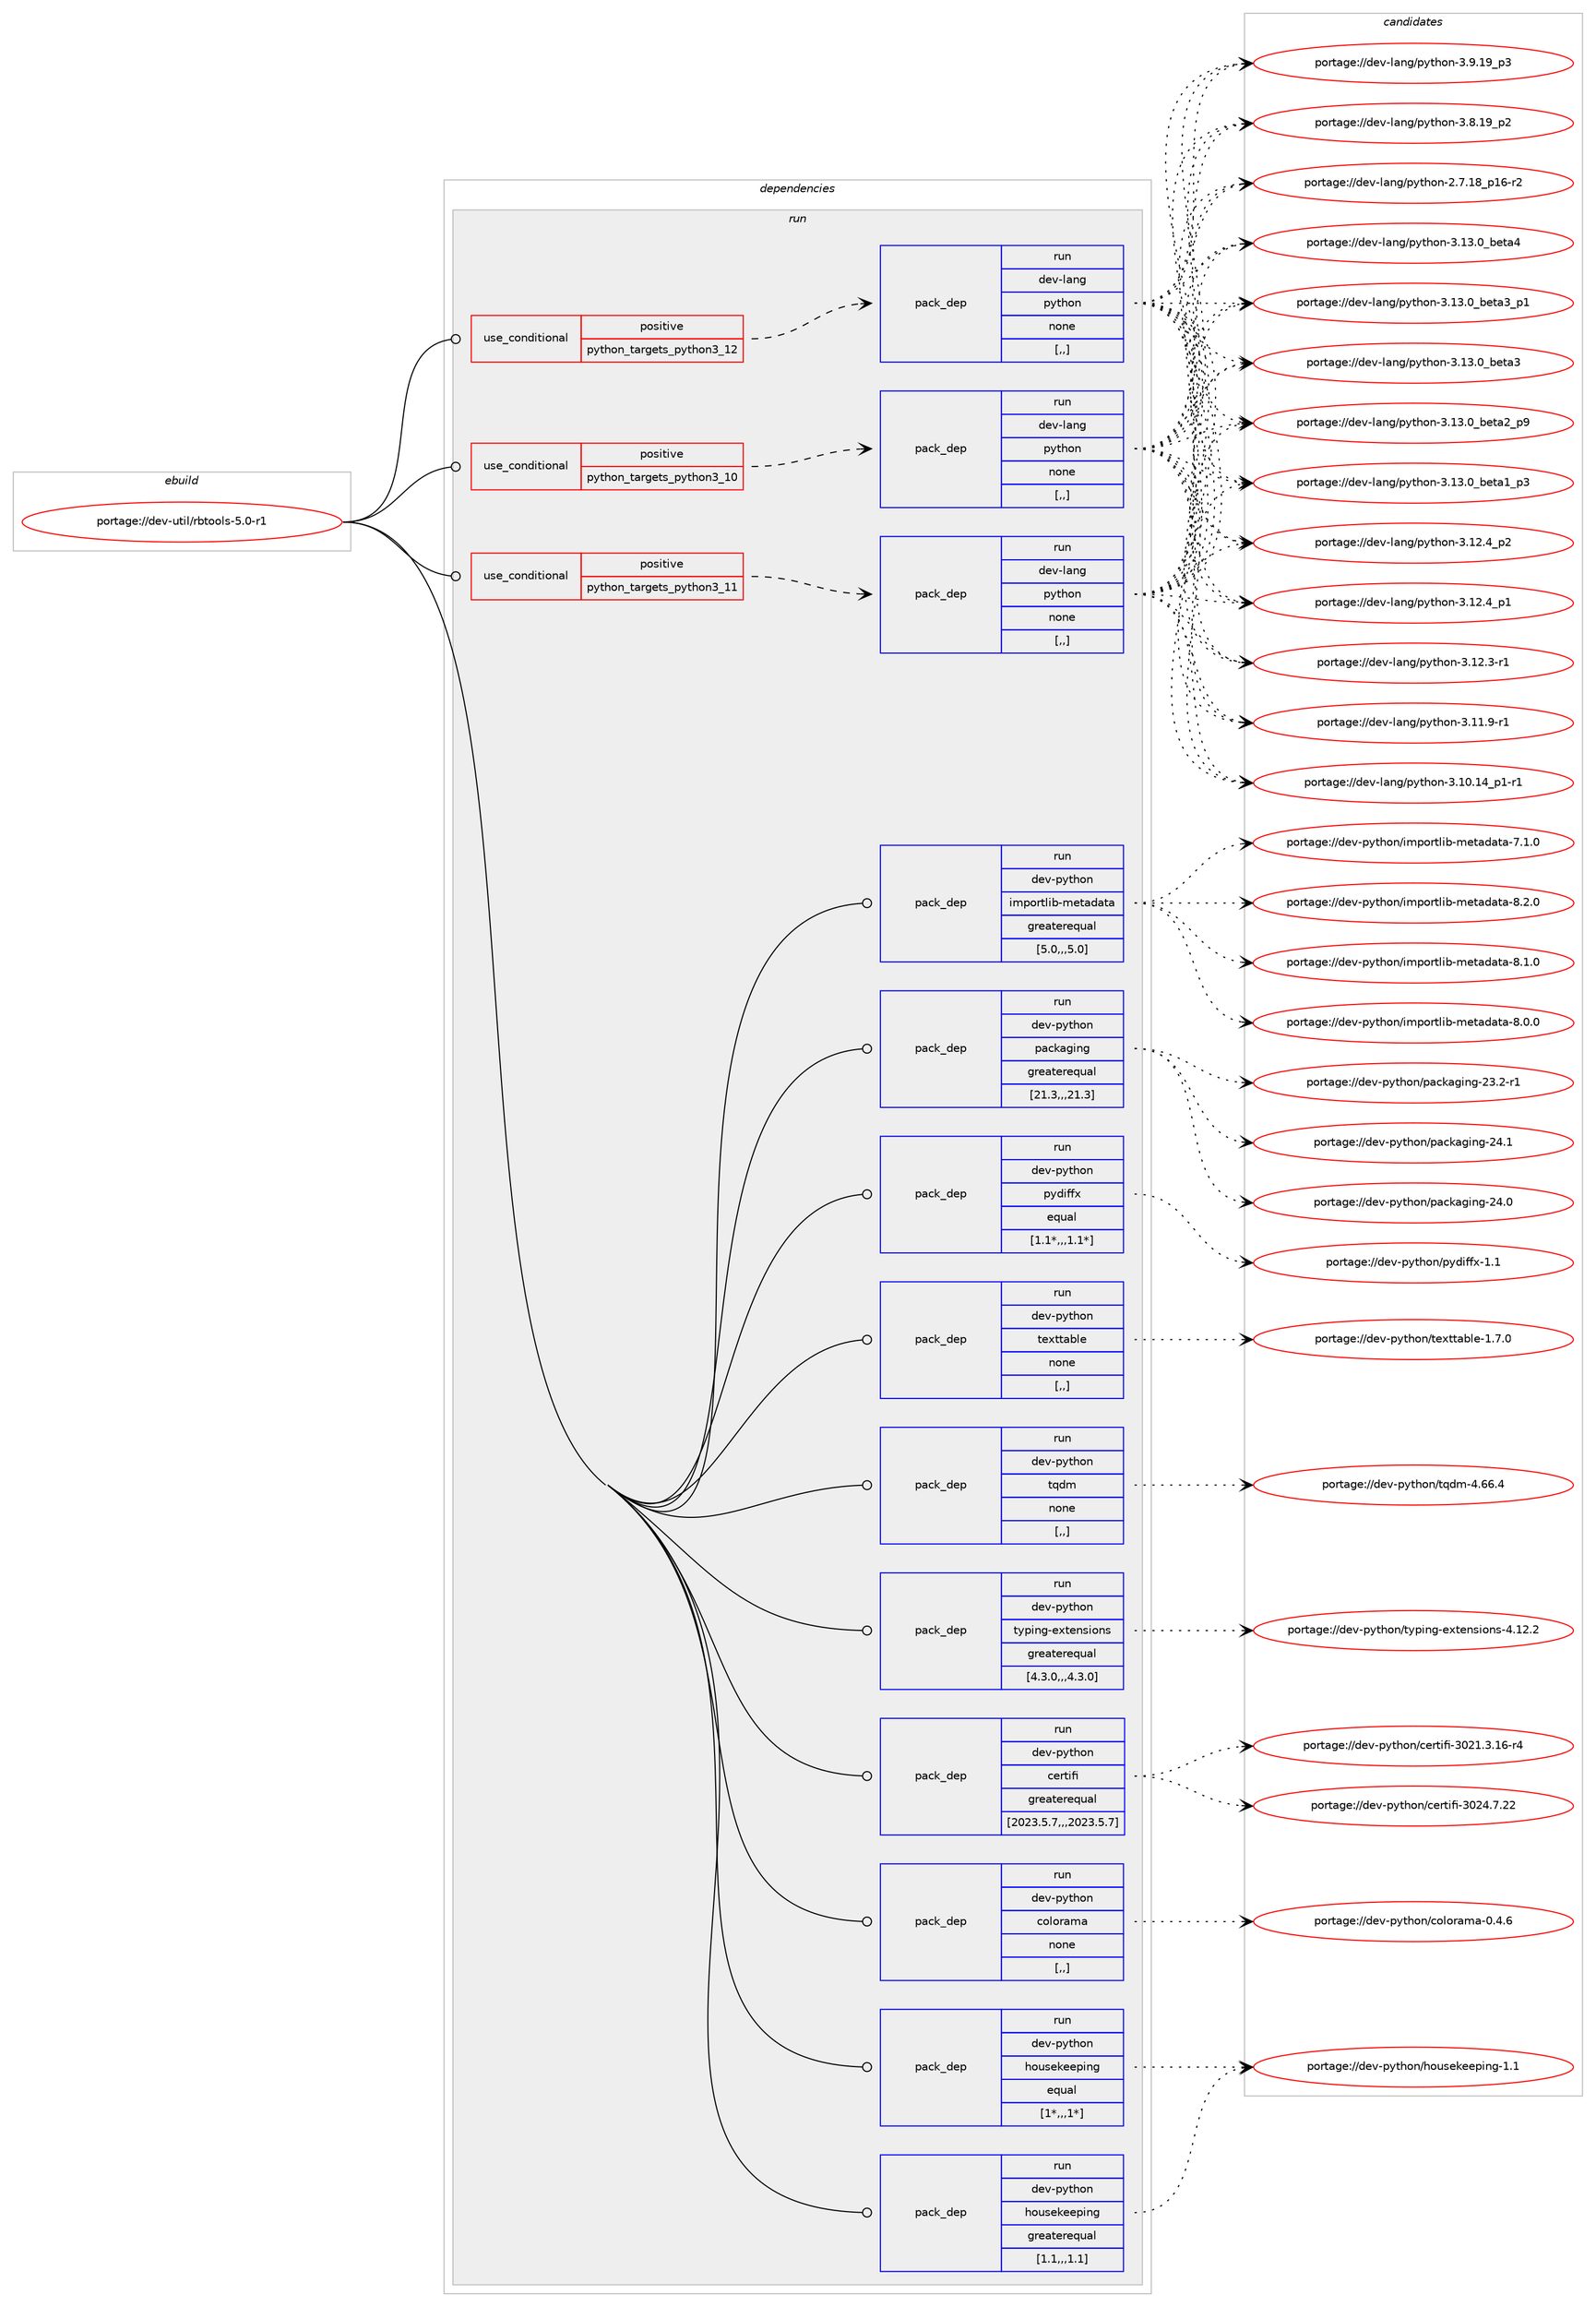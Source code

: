 digraph prolog {

# *************
# Graph options
# *************

newrank=true;
concentrate=true;
compound=true;
graph [rankdir=LR,fontname=Helvetica,fontsize=10,ranksep=1.5];#, ranksep=2.5, nodesep=0.2];
edge  [arrowhead=vee];
node  [fontname=Helvetica,fontsize=10];

# **********
# The ebuild
# **********

subgraph cluster_leftcol {
color=gray;
label=<<i>ebuild</i>>;
id [label="portage://dev-util/rbtools-5.0-r1", color=red, width=4, href="../dev-util/rbtools-5.0-r1.svg"];
}

# ****************
# The dependencies
# ****************

subgraph cluster_midcol {
color=gray;
label=<<i>dependencies</i>>;
subgraph cluster_compile {
fillcolor="#eeeeee";
style=filled;
label=<<i>compile</i>>;
}
subgraph cluster_compileandrun {
fillcolor="#eeeeee";
style=filled;
label=<<i>compile and run</i>>;
}
subgraph cluster_run {
fillcolor="#eeeeee";
style=filled;
label=<<i>run</i>>;
subgraph cond61568 {
dependency218880 [label=<<TABLE BORDER="0" CELLBORDER="1" CELLSPACING="0" CELLPADDING="4"><TR><TD ROWSPAN="3" CELLPADDING="10">use_conditional</TD></TR><TR><TD>positive</TD></TR><TR><TD>python_targets_python3_10</TD></TR></TABLE>>, shape=none, color=red];
subgraph pack155872 {
dependency218881 [label=<<TABLE BORDER="0" CELLBORDER="1" CELLSPACING="0" CELLPADDING="4" WIDTH="220"><TR><TD ROWSPAN="6" CELLPADDING="30">pack_dep</TD></TR><TR><TD WIDTH="110">run</TD></TR><TR><TD>dev-lang</TD></TR><TR><TD>python</TD></TR><TR><TD>none</TD></TR><TR><TD>[,,]</TD></TR></TABLE>>, shape=none, color=blue];
}
dependency218880:e -> dependency218881:w [weight=20,style="dashed",arrowhead="vee"];
}
id:e -> dependency218880:w [weight=20,style="solid",arrowhead="odot"];
subgraph cond61569 {
dependency218882 [label=<<TABLE BORDER="0" CELLBORDER="1" CELLSPACING="0" CELLPADDING="4"><TR><TD ROWSPAN="3" CELLPADDING="10">use_conditional</TD></TR><TR><TD>positive</TD></TR><TR><TD>python_targets_python3_11</TD></TR></TABLE>>, shape=none, color=red];
subgraph pack155873 {
dependency218883 [label=<<TABLE BORDER="0" CELLBORDER="1" CELLSPACING="0" CELLPADDING="4" WIDTH="220"><TR><TD ROWSPAN="6" CELLPADDING="30">pack_dep</TD></TR><TR><TD WIDTH="110">run</TD></TR><TR><TD>dev-lang</TD></TR><TR><TD>python</TD></TR><TR><TD>none</TD></TR><TR><TD>[,,]</TD></TR></TABLE>>, shape=none, color=blue];
}
dependency218882:e -> dependency218883:w [weight=20,style="dashed",arrowhead="vee"];
}
id:e -> dependency218882:w [weight=20,style="solid",arrowhead="odot"];
subgraph cond61570 {
dependency218884 [label=<<TABLE BORDER="0" CELLBORDER="1" CELLSPACING="0" CELLPADDING="4"><TR><TD ROWSPAN="3" CELLPADDING="10">use_conditional</TD></TR><TR><TD>positive</TD></TR><TR><TD>python_targets_python3_12</TD></TR></TABLE>>, shape=none, color=red];
subgraph pack155874 {
dependency218885 [label=<<TABLE BORDER="0" CELLBORDER="1" CELLSPACING="0" CELLPADDING="4" WIDTH="220"><TR><TD ROWSPAN="6" CELLPADDING="30">pack_dep</TD></TR><TR><TD WIDTH="110">run</TD></TR><TR><TD>dev-lang</TD></TR><TR><TD>python</TD></TR><TR><TD>none</TD></TR><TR><TD>[,,]</TD></TR></TABLE>>, shape=none, color=blue];
}
dependency218884:e -> dependency218885:w [weight=20,style="dashed",arrowhead="vee"];
}
id:e -> dependency218884:w [weight=20,style="solid",arrowhead="odot"];
subgraph pack155875 {
dependency218886 [label=<<TABLE BORDER="0" CELLBORDER="1" CELLSPACING="0" CELLPADDING="4" WIDTH="220"><TR><TD ROWSPAN="6" CELLPADDING="30">pack_dep</TD></TR><TR><TD WIDTH="110">run</TD></TR><TR><TD>dev-python</TD></TR><TR><TD>certifi</TD></TR><TR><TD>greaterequal</TD></TR><TR><TD>[2023.5.7,,,2023.5.7]</TD></TR></TABLE>>, shape=none, color=blue];
}
id:e -> dependency218886:w [weight=20,style="solid",arrowhead="odot"];
subgraph pack155876 {
dependency218887 [label=<<TABLE BORDER="0" CELLBORDER="1" CELLSPACING="0" CELLPADDING="4" WIDTH="220"><TR><TD ROWSPAN="6" CELLPADDING="30">pack_dep</TD></TR><TR><TD WIDTH="110">run</TD></TR><TR><TD>dev-python</TD></TR><TR><TD>colorama</TD></TR><TR><TD>none</TD></TR><TR><TD>[,,]</TD></TR></TABLE>>, shape=none, color=blue];
}
id:e -> dependency218887:w [weight=20,style="solid",arrowhead="odot"];
subgraph pack155877 {
dependency218888 [label=<<TABLE BORDER="0" CELLBORDER="1" CELLSPACING="0" CELLPADDING="4" WIDTH="220"><TR><TD ROWSPAN="6" CELLPADDING="30">pack_dep</TD></TR><TR><TD WIDTH="110">run</TD></TR><TR><TD>dev-python</TD></TR><TR><TD>housekeeping</TD></TR><TR><TD>equal</TD></TR><TR><TD>[1*,,,1*]</TD></TR></TABLE>>, shape=none, color=blue];
}
id:e -> dependency218888:w [weight=20,style="solid",arrowhead="odot"];
subgraph pack155878 {
dependency218889 [label=<<TABLE BORDER="0" CELLBORDER="1" CELLSPACING="0" CELLPADDING="4" WIDTH="220"><TR><TD ROWSPAN="6" CELLPADDING="30">pack_dep</TD></TR><TR><TD WIDTH="110">run</TD></TR><TR><TD>dev-python</TD></TR><TR><TD>housekeeping</TD></TR><TR><TD>greaterequal</TD></TR><TR><TD>[1.1,,,1.1]</TD></TR></TABLE>>, shape=none, color=blue];
}
id:e -> dependency218889:w [weight=20,style="solid",arrowhead="odot"];
subgraph pack155879 {
dependency218890 [label=<<TABLE BORDER="0" CELLBORDER="1" CELLSPACING="0" CELLPADDING="4" WIDTH="220"><TR><TD ROWSPAN="6" CELLPADDING="30">pack_dep</TD></TR><TR><TD WIDTH="110">run</TD></TR><TR><TD>dev-python</TD></TR><TR><TD>importlib-metadata</TD></TR><TR><TD>greaterequal</TD></TR><TR><TD>[5.0,,,5.0]</TD></TR></TABLE>>, shape=none, color=blue];
}
id:e -> dependency218890:w [weight=20,style="solid",arrowhead="odot"];
subgraph pack155880 {
dependency218891 [label=<<TABLE BORDER="0" CELLBORDER="1" CELLSPACING="0" CELLPADDING="4" WIDTH="220"><TR><TD ROWSPAN="6" CELLPADDING="30">pack_dep</TD></TR><TR><TD WIDTH="110">run</TD></TR><TR><TD>dev-python</TD></TR><TR><TD>packaging</TD></TR><TR><TD>greaterequal</TD></TR><TR><TD>[21.3,,,21.3]</TD></TR></TABLE>>, shape=none, color=blue];
}
id:e -> dependency218891:w [weight=20,style="solid",arrowhead="odot"];
subgraph pack155881 {
dependency218892 [label=<<TABLE BORDER="0" CELLBORDER="1" CELLSPACING="0" CELLPADDING="4" WIDTH="220"><TR><TD ROWSPAN="6" CELLPADDING="30">pack_dep</TD></TR><TR><TD WIDTH="110">run</TD></TR><TR><TD>dev-python</TD></TR><TR><TD>pydiffx</TD></TR><TR><TD>equal</TD></TR><TR><TD>[1.1*,,,1.1*]</TD></TR></TABLE>>, shape=none, color=blue];
}
id:e -> dependency218892:w [weight=20,style="solid",arrowhead="odot"];
subgraph pack155882 {
dependency218893 [label=<<TABLE BORDER="0" CELLBORDER="1" CELLSPACING="0" CELLPADDING="4" WIDTH="220"><TR><TD ROWSPAN="6" CELLPADDING="30">pack_dep</TD></TR><TR><TD WIDTH="110">run</TD></TR><TR><TD>dev-python</TD></TR><TR><TD>texttable</TD></TR><TR><TD>none</TD></TR><TR><TD>[,,]</TD></TR></TABLE>>, shape=none, color=blue];
}
id:e -> dependency218893:w [weight=20,style="solid",arrowhead="odot"];
subgraph pack155883 {
dependency218894 [label=<<TABLE BORDER="0" CELLBORDER="1" CELLSPACING="0" CELLPADDING="4" WIDTH="220"><TR><TD ROWSPAN="6" CELLPADDING="30">pack_dep</TD></TR><TR><TD WIDTH="110">run</TD></TR><TR><TD>dev-python</TD></TR><TR><TD>tqdm</TD></TR><TR><TD>none</TD></TR><TR><TD>[,,]</TD></TR></TABLE>>, shape=none, color=blue];
}
id:e -> dependency218894:w [weight=20,style="solid",arrowhead="odot"];
subgraph pack155884 {
dependency218895 [label=<<TABLE BORDER="0" CELLBORDER="1" CELLSPACING="0" CELLPADDING="4" WIDTH="220"><TR><TD ROWSPAN="6" CELLPADDING="30">pack_dep</TD></TR><TR><TD WIDTH="110">run</TD></TR><TR><TD>dev-python</TD></TR><TR><TD>typing-extensions</TD></TR><TR><TD>greaterequal</TD></TR><TR><TD>[4.3.0,,,4.3.0]</TD></TR></TABLE>>, shape=none, color=blue];
}
id:e -> dependency218895:w [weight=20,style="solid",arrowhead="odot"];
}
}

# **************
# The candidates
# **************

subgraph cluster_choices {
rank=same;
color=gray;
label=<<i>candidates</i>>;

subgraph choice155872 {
color=black;
nodesep=1;
choice1001011184510897110103471121211161041111104551464951464895981011169752 [label="portage://dev-lang/python-3.13.0_beta4", color=red, width=4,href="../dev-lang/python-3.13.0_beta4.svg"];
choice10010111845108971101034711212111610411111045514649514648959810111697519511249 [label="portage://dev-lang/python-3.13.0_beta3_p1", color=red, width=4,href="../dev-lang/python-3.13.0_beta3_p1.svg"];
choice1001011184510897110103471121211161041111104551464951464895981011169751 [label="portage://dev-lang/python-3.13.0_beta3", color=red, width=4,href="../dev-lang/python-3.13.0_beta3.svg"];
choice10010111845108971101034711212111610411111045514649514648959810111697509511257 [label="portage://dev-lang/python-3.13.0_beta2_p9", color=red, width=4,href="../dev-lang/python-3.13.0_beta2_p9.svg"];
choice10010111845108971101034711212111610411111045514649514648959810111697499511251 [label="portage://dev-lang/python-3.13.0_beta1_p3", color=red, width=4,href="../dev-lang/python-3.13.0_beta1_p3.svg"];
choice100101118451089711010347112121116104111110455146495046529511250 [label="portage://dev-lang/python-3.12.4_p2", color=red, width=4,href="../dev-lang/python-3.12.4_p2.svg"];
choice100101118451089711010347112121116104111110455146495046529511249 [label="portage://dev-lang/python-3.12.4_p1", color=red, width=4,href="../dev-lang/python-3.12.4_p1.svg"];
choice100101118451089711010347112121116104111110455146495046514511449 [label="portage://dev-lang/python-3.12.3-r1", color=red, width=4,href="../dev-lang/python-3.12.3-r1.svg"];
choice100101118451089711010347112121116104111110455146494946574511449 [label="portage://dev-lang/python-3.11.9-r1", color=red, width=4,href="../dev-lang/python-3.11.9-r1.svg"];
choice100101118451089711010347112121116104111110455146494846495295112494511449 [label="portage://dev-lang/python-3.10.14_p1-r1", color=red, width=4,href="../dev-lang/python-3.10.14_p1-r1.svg"];
choice100101118451089711010347112121116104111110455146574649579511251 [label="portage://dev-lang/python-3.9.19_p3", color=red, width=4,href="../dev-lang/python-3.9.19_p3.svg"];
choice100101118451089711010347112121116104111110455146564649579511250 [label="portage://dev-lang/python-3.8.19_p2", color=red, width=4,href="../dev-lang/python-3.8.19_p2.svg"];
choice100101118451089711010347112121116104111110455046554649569511249544511450 [label="portage://dev-lang/python-2.7.18_p16-r2", color=red, width=4,href="../dev-lang/python-2.7.18_p16-r2.svg"];
dependency218881:e -> choice1001011184510897110103471121211161041111104551464951464895981011169752:w [style=dotted,weight="100"];
dependency218881:e -> choice10010111845108971101034711212111610411111045514649514648959810111697519511249:w [style=dotted,weight="100"];
dependency218881:e -> choice1001011184510897110103471121211161041111104551464951464895981011169751:w [style=dotted,weight="100"];
dependency218881:e -> choice10010111845108971101034711212111610411111045514649514648959810111697509511257:w [style=dotted,weight="100"];
dependency218881:e -> choice10010111845108971101034711212111610411111045514649514648959810111697499511251:w [style=dotted,weight="100"];
dependency218881:e -> choice100101118451089711010347112121116104111110455146495046529511250:w [style=dotted,weight="100"];
dependency218881:e -> choice100101118451089711010347112121116104111110455146495046529511249:w [style=dotted,weight="100"];
dependency218881:e -> choice100101118451089711010347112121116104111110455146495046514511449:w [style=dotted,weight="100"];
dependency218881:e -> choice100101118451089711010347112121116104111110455146494946574511449:w [style=dotted,weight="100"];
dependency218881:e -> choice100101118451089711010347112121116104111110455146494846495295112494511449:w [style=dotted,weight="100"];
dependency218881:e -> choice100101118451089711010347112121116104111110455146574649579511251:w [style=dotted,weight="100"];
dependency218881:e -> choice100101118451089711010347112121116104111110455146564649579511250:w [style=dotted,weight="100"];
dependency218881:e -> choice100101118451089711010347112121116104111110455046554649569511249544511450:w [style=dotted,weight="100"];
}
subgraph choice155873 {
color=black;
nodesep=1;
choice1001011184510897110103471121211161041111104551464951464895981011169752 [label="portage://dev-lang/python-3.13.0_beta4", color=red, width=4,href="../dev-lang/python-3.13.0_beta4.svg"];
choice10010111845108971101034711212111610411111045514649514648959810111697519511249 [label="portage://dev-lang/python-3.13.0_beta3_p1", color=red, width=4,href="../dev-lang/python-3.13.0_beta3_p1.svg"];
choice1001011184510897110103471121211161041111104551464951464895981011169751 [label="portage://dev-lang/python-3.13.0_beta3", color=red, width=4,href="../dev-lang/python-3.13.0_beta3.svg"];
choice10010111845108971101034711212111610411111045514649514648959810111697509511257 [label="portage://dev-lang/python-3.13.0_beta2_p9", color=red, width=4,href="../dev-lang/python-3.13.0_beta2_p9.svg"];
choice10010111845108971101034711212111610411111045514649514648959810111697499511251 [label="portage://dev-lang/python-3.13.0_beta1_p3", color=red, width=4,href="../dev-lang/python-3.13.0_beta1_p3.svg"];
choice100101118451089711010347112121116104111110455146495046529511250 [label="portage://dev-lang/python-3.12.4_p2", color=red, width=4,href="../dev-lang/python-3.12.4_p2.svg"];
choice100101118451089711010347112121116104111110455146495046529511249 [label="portage://dev-lang/python-3.12.4_p1", color=red, width=4,href="../dev-lang/python-3.12.4_p1.svg"];
choice100101118451089711010347112121116104111110455146495046514511449 [label="portage://dev-lang/python-3.12.3-r1", color=red, width=4,href="../dev-lang/python-3.12.3-r1.svg"];
choice100101118451089711010347112121116104111110455146494946574511449 [label="portage://dev-lang/python-3.11.9-r1", color=red, width=4,href="../dev-lang/python-3.11.9-r1.svg"];
choice100101118451089711010347112121116104111110455146494846495295112494511449 [label="portage://dev-lang/python-3.10.14_p1-r1", color=red, width=4,href="../dev-lang/python-3.10.14_p1-r1.svg"];
choice100101118451089711010347112121116104111110455146574649579511251 [label="portage://dev-lang/python-3.9.19_p3", color=red, width=4,href="../dev-lang/python-3.9.19_p3.svg"];
choice100101118451089711010347112121116104111110455146564649579511250 [label="portage://dev-lang/python-3.8.19_p2", color=red, width=4,href="../dev-lang/python-3.8.19_p2.svg"];
choice100101118451089711010347112121116104111110455046554649569511249544511450 [label="portage://dev-lang/python-2.7.18_p16-r2", color=red, width=4,href="../dev-lang/python-2.7.18_p16-r2.svg"];
dependency218883:e -> choice1001011184510897110103471121211161041111104551464951464895981011169752:w [style=dotted,weight="100"];
dependency218883:e -> choice10010111845108971101034711212111610411111045514649514648959810111697519511249:w [style=dotted,weight="100"];
dependency218883:e -> choice1001011184510897110103471121211161041111104551464951464895981011169751:w [style=dotted,weight="100"];
dependency218883:e -> choice10010111845108971101034711212111610411111045514649514648959810111697509511257:w [style=dotted,weight="100"];
dependency218883:e -> choice10010111845108971101034711212111610411111045514649514648959810111697499511251:w [style=dotted,weight="100"];
dependency218883:e -> choice100101118451089711010347112121116104111110455146495046529511250:w [style=dotted,weight="100"];
dependency218883:e -> choice100101118451089711010347112121116104111110455146495046529511249:w [style=dotted,weight="100"];
dependency218883:e -> choice100101118451089711010347112121116104111110455146495046514511449:w [style=dotted,weight="100"];
dependency218883:e -> choice100101118451089711010347112121116104111110455146494946574511449:w [style=dotted,weight="100"];
dependency218883:e -> choice100101118451089711010347112121116104111110455146494846495295112494511449:w [style=dotted,weight="100"];
dependency218883:e -> choice100101118451089711010347112121116104111110455146574649579511251:w [style=dotted,weight="100"];
dependency218883:e -> choice100101118451089711010347112121116104111110455146564649579511250:w [style=dotted,weight="100"];
dependency218883:e -> choice100101118451089711010347112121116104111110455046554649569511249544511450:w [style=dotted,weight="100"];
}
subgraph choice155874 {
color=black;
nodesep=1;
choice1001011184510897110103471121211161041111104551464951464895981011169752 [label="portage://dev-lang/python-3.13.0_beta4", color=red, width=4,href="../dev-lang/python-3.13.0_beta4.svg"];
choice10010111845108971101034711212111610411111045514649514648959810111697519511249 [label="portage://dev-lang/python-3.13.0_beta3_p1", color=red, width=4,href="../dev-lang/python-3.13.0_beta3_p1.svg"];
choice1001011184510897110103471121211161041111104551464951464895981011169751 [label="portage://dev-lang/python-3.13.0_beta3", color=red, width=4,href="../dev-lang/python-3.13.0_beta3.svg"];
choice10010111845108971101034711212111610411111045514649514648959810111697509511257 [label="portage://dev-lang/python-3.13.0_beta2_p9", color=red, width=4,href="../dev-lang/python-3.13.0_beta2_p9.svg"];
choice10010111845108971101034711212111610411111045514649514648959810111697499511251 [label="portage://dev-lang/python-3.13.0_beta1_p3", color=red, width=4,href="../dev-lang/python-3.13.0_beta1_p3.svg"];
choice100101118451089711010347112121116104111110455146495046529511250 [label="portage://dev-lang/python-3.12.4_p2", color=red, width=4,href="../dev-lang/python-3.12.4_p2.svg"];
choice100101118451089711010347112121116104111110455146495046529511249 [label="portage://dev-lang/python-3.12.4_p1", color=red, width=4,href="../dev-lang/python-3.12.4_p1.svg"];
choice100101118451089711010347112121116104111110455146495046514511449 [label="portage://dev-lang/python-3.12.3-r1", color=red, width=4,href="../dev-lang/python-3.12.3-r1.svg"];
choice100101118451089711010347112121116104111110455146494946574511449 [label="portage://dev-lang/python-3.11.9-r1", color=red, width=4,href="../dev-lang/python-3.11.9-r1.svg"];
choice100101118451089711010347112121116104111110455146494846495295112494511449 [label="portage://dev-lang/python-3.10.14_p1-r1", color=red, width=4,href="../dev-lang/python-3.10.14_p1-r1.svg"];
choice100101118451089711010347112121116104111110455146574649579511251 [label="portage://dev-lang/python-3.9.19_p3", color=red, width=4,href="../dev-lang/python-3.9.19_p3.svg"];
choice100101118451089711010347112121116104111110455146564649579511250 [label="portage://dev-lang/python-3.8.19_p2", color=red, width=4,href="../dev-lang/python-3.8.19_p2.svg"];
choice100101118451089711010347112121116104111110455046554649569511249544511450 [label="portage://dev-lang/python-2.7.18_p16-r2", color=red, width=4,href="../dev-lang/python-2.7.18_p16-r2.svg"];
dependency218885:e -> choice1001011184510897110103471121211161041111104551464951464895981011169752:w [style=dotted,weight="100"];
dependency218885:e -> choice10010111845108971101034711212111610411111045514649514648959810111697519511249:w [style=dotted,weight="100"];
dependency218885:e -> choice1001011184510897110103471121211161041111104551464951464895981011169751:w [style=dotted,weight="100"];
dependency218885:e -> choice10010111845108971101034711212111610411111045514649514648959810111697509511257:w [style=dotted,weight="100"];
dependency218885:e -> choice10010111845108971101034711212111610411111045514649514648959810111697499511251:w [style=dotted,weight="100"];
dependency218885:e -> choice100101118451089711010347112121116104111110455146495046529511250:w [style=dotted,weight="100"];
dependency218885:e -> choice100101118451089711010347112121116104111110455146495046529511249:w [style=dotted,weight="100"];
dependency218885:e -> choice100101118451089711010347112121116104111110455146495046514511449:w [style=dotted,weight="100"];
dependency218885:e -> choice100101118451089711010347112121116104111110455146494946574511449:w [style=dotted,weight="100"];
dependency218885:e -> choice100101118451089711010347112121116104111110455146494846495295112494511449:w [style=dotted,weight="100"];
dependency218885:e -> choice100101118451089711010347112121116104111110455146574649579511251:w [style=dotted,weight="100"];
dependency218885:e -> choice100101118451089711010347112121116104111110455146564649579511250:w [style=dotted,weight="100"];
dependency218885:e -> choice100101118451089711010347112121116104111110455046554649569511249544511450:w [style=dotted,weight="100"];
}
subgraph choice155875 {
color=black;
nodesep=1;
choice10010111845112121116104111110479910111411610510210545514850524655465050 [label="portage://dev-python/certifi-3024.7.22", color=red, width=4,href="../dev-python/certifi-3024.7.22.svg"];
choice100101118451121211161041111104799101114116105102105455148504946514649544511452 [label="portage://dev-python/certifi-3021.3.16-r4", color=red, width=4,href="../dev-python/certifi-3021.3.16-r4.svg"];
dependency218886:e -> choice10010111845112121116104111110479910111411610510210545514850524655465050:w [style=dotted,weight="100"];
dependency218886:e -> choice100101118451121211161041111104799101114116105102105455148504946514649544511452:w [style=dotted,weight="100"];
}
subgraph choice155876 {
color=black;
nodesep=1;
choice1001011184511212111610411111047991111081111149710997454846524654 [label="portage://dev-python/colorama-0.4.6", color=red, width=4,href="../dev-python/colorama-0.4.6.svg"];
dependency218887:e -> choice1001011184511212111610411111047991111081111149710997454846524654:w [style=dotted,weight="100"];
}
subgraph choice155877 {
color=black;
nodesep=1;
choice100101118451121211161041111104710411111711510110710110111210511010345494649 [label="portage://dev-python/housekeeping-1.1", color=red, width=4,href="../dev-python/housekeeping-1.1.svg"];
dependency218888:e -> choice100101118451121211161041111104710411111711510110710110111210511010345494649:w [style=dotted,weight="100"];
}
subgraph choice155878 {
color=black;
nodesep=1;
choice100101118451121211161041111104710411111711510110710110111210511010345494649 [label="portage://dev-python/housekeeping-1.1", color=red, width=4,href="../dev-python/housekeeping-1.1.svg"];
dependency218889:e -> choice100101118451121211161041111104710411111711510110710110111210511010345494649:w [style=dotted,weight="100"];
}
subgraph choice155879 {
color=black;
nodesep=1;
choice10010111845112121116104111110471051091121111141161081059845109101116971009711697455646504648 [label="portage://dev-python/importlib-metadata-8.2.0", color=red, width=4,href="../dev-python/importlib-metadata-8.2.0.svg"];
choice10010111845112121116104111110471051091121111141161081059845109101116971009711697455646494648 [label="portage://dev-python/importlib-metadata-8.1.0", color=red, width=4,href="../dev-python/importlib-metadata-8.1.0.svg"];
choice10010111845112121116104111110471051091121111141161081059845109101116971009711697455646484648 [label="portage://dev-python/importlib-metadata-8.0.0", color=red, width=4,href="../dev-python/importlib-metadata-8.0.0.svg"];
choice10010111845112121116104111110471051091121111141161081059845109101116971009711697455546494648 [label="portage://dev-python/importlib-metadata-7.1.0", color=red, width=4,href="../dev-python/importlib-metadata-7.1.0.svg"];
dependency218890:e -> choice10010111845112121116104111110471051091121111141161081059845109101116971009711697455646504648:w [style=dotted,weight="100"];
dependency218890:e -> choice10010111845112121116104111110471051091121111141161081059845109101116971009711697455646494648:w [style=dotted,weight="100"];
dependency218890:e -> choice10010111845112121116104111110471051091121111141161081059845109101116971009711697455646484648:w [style=dotted,weight="100"];
dependency218890:e -> choice10010111845112121116104111110471051091121111141161081059845109101116971009711697455546494648:w [style=dotted,weight="100"];
}
subgraph choice155880 {
color=black;
nodesep=1;
choice10010111845112121116104111110471129799107971031051101034550524649 [label="portage://dev-python/packaging-24.1", color=red, width=4,href="../dev-python/packaging-24.1.svg"];
choice10010111845112121116104111110471129799107971031051101034550524648 [label="portage://dev-python/packaging-24.0", color=red, width=4,href="../dev-python/packaging-24.0.svg"];
choice100101118451121211161041111104711297991079710310511010345505146504511449 [label="portage://dev-python/packaging-23.2-r1", color=red, width=4,href="../dev-python/packaging-23.2-r1.svg"];
dependency218891:e -> choice10010111845112121116104111110471129799107971031051101034550524649:w [style=dotted,weight="100"];
dependency218891:e -> choice10010111845112121116104111110471129799107971031051101034550524648:w [style=dotted,weight="100"];
dependency218891:e -> choice100101118451121211161041111104711297991079710310511010345505146504511449:w [style=dotted,weight="100"];
}
subgraph choice155881 {
color=black;
nodesep=1;
choice100101118451121211161041111104711212110010510210212045494649 [label="portage://dev-python/pydiffx-1.1", color=red, width=4,href="../dev-python/pydiffx-1.1.svg"];
dependency218892:e -> choice100101118451121211161041111104711212110010510210212045494649:w [style=dotted,weight="100"];
}
subgraph choice155882 {
color=black;
nodesep=1;
choice10010111845112121116104111110471161011201161169798108101454946554648 [label="portage://dev-python/texttable-1.7.0", color=red, width=4,href="../dev-python/texttable-1.7.0.svg"];
dependency218893:e -> choice10010111845112121116104111110471161011201161169798108101454946554648:w [style=dotted,weight="100"];
}
subgraph choice155883 {
color=black;
nodesep=1;
choice100101118451121211161041111104711611310010945524654544652 [label="portage://dev-python/tqdm-4.66.4", color=red, width=4,href="../dev-python/tqdm-4.66.4.svg"];
dependency218894:e -> choice100101118451121211161041111104711611310010945524654544652:w [style=dotted,weight="100"];
}
subgraph choice155884 {
color=black;
nodesep=1;
choice10010111845112121116104111110471161211121051101034510112011610111011510511111011545524649504650 [label="portage://dev-python/typing-extensions-4.12.2", color=red, width=4,href="../dev-python/typing-extensions-4.12.2.svg"];
dependency218895:e -> choice10010111845112121116104111110471161211121051101034510112011610111011510511111011545524649504650:w [style=dotted,weight="100"];
}
}

}
